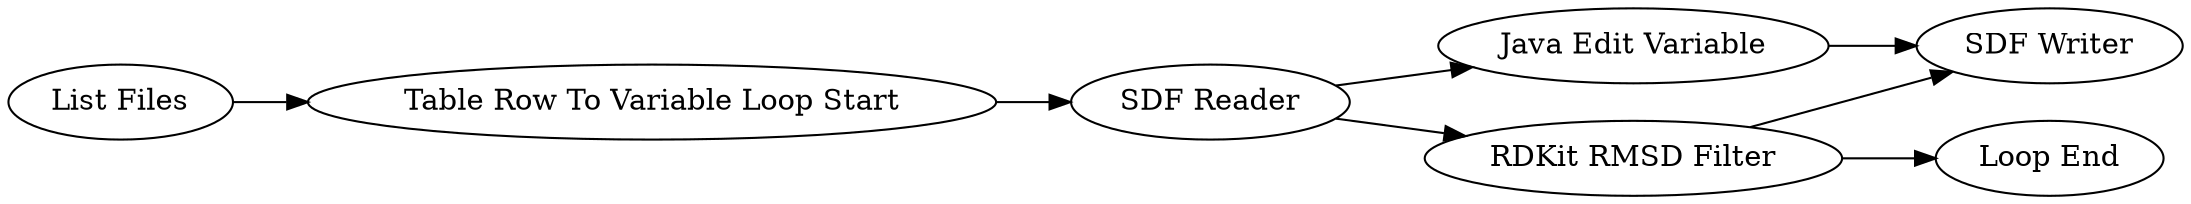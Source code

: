 digraph {
	1 -> 4
	4 -> 3
	3 -> 2
	3 -> 7
	2 -> 6
	7 -> 6
	2 -> 8
	1 [label="List Files"]
	7 [label="Java Edit Variable"]
	4 [label="Table Row To Variable Loop Start"]
	6 [label="SDF Writer"]
	8 [label="Loop End"]
	3 [label="SDF Reader"]
	2 [label="RDKit RMSD Filter"]
	rankdir=LR
}
